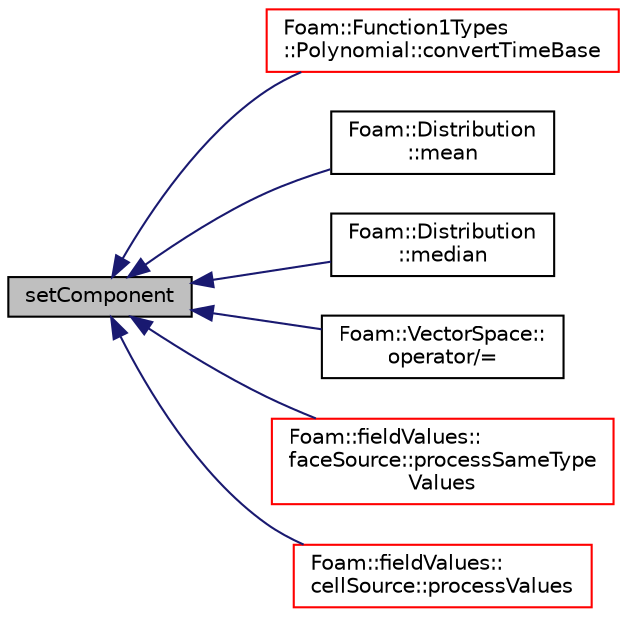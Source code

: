 digraph "setComponent"
{
  bgcolor="transparent";
  edge [fontname="Helvetica",fontsize="10",labelfontname="Helvetica",labelfontsize="10"];
  node [fontname="Helvetica",fontsize="10",shape=record];
  rankdir="LR";
  Node1 [label="setComponent",height=0.2,width=0.4,color="black", fillcolor="grey75", style="filled", fontcolor="black"];
  Node1 -> Node2 [dir="back",color="midnightblue",fontsize="10",style="solid",fontname="Helvetica"];
  Node2 [label="Foam::Function1Types\l::Polynomial::convertTimeBase",height=0.2,width=0.4,color="red",URL="$a01929.html#af4b04bcaf124d852d36e028312c3c9a6",tooltip="Convert time. "];
  Node1 -> Node3 [dir="back",color="midnightblue",fontsize="10",style="solid",fontname="Helvetica"];
  Node3 [label="Foam::Distribution\l::mean",height=0.2,width=0.4,color="black",URL="$a00559.html#a97155b3229d31160a88d92b1325b70f3"];
  Node1 -> Node4 [dir="back",color="midnightblue",fontsize="10",style="solid",fontname="Helvetica"];
  Node4 [label="Foam::Distribution\l::median",height=0.2,width=0.4,color="black",URL="$a00559.html#a526d7107d983cd716e3a4f73e10a9c1b"];
  Node1 -> Node5 [dir="back",color="midnightblue",fontsize="10",style="solid",fontname="Helvetica"];
  Node5 [label="Foam::VectorSpace::\loperator/=",height=0.2,width=0.4,color="black",URL="$a02793.html#a974af988e2b06b3a8f644ba16dadbe4f"];
  Node1 -> Node6 [dir="back",color="midnightblue",fontsize="10",style="solid",fontname="Helvetica"];
  Node6 [label="Foam::fieldValues::\lfaceSource::processSameType\lValues",height=0.2,width=0.4,color="red",URL="$a00734.html#af00edc302e7299fbe50b52d0e002a1b5",tooltip="Apply the &#39;operation&#39; to the values. Operation has to. "];
  Node1 -> Node7 [dir="back",color="midnightblue",fontsize="10",style="solid",fontname="Helvetica"];
  Node7 [label="Foam::fieldValues::\lcellSource::processValues",height=0.2,width=0.4,color="red",URL="$a00238.html#a16e674670b4fae4dd8ef80854dcae0da",tooltip="Apply the &#39;operation&#39; to the values. "];
}

